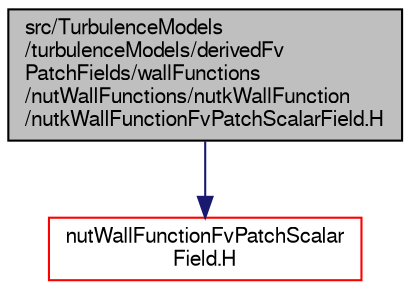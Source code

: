 digraph "src/TurbulenceModels/turbulenceModels/derivedFvPatchFields/wallFunctions/nutWallFunctions/nutkWallFunction/nutkWallFunctionFvPatchScalarField.H"
{
  bgcolor="transparent";
  edge [fontname="FreeSans",fontsize="10",labelfontname="FreeSans",labelfontsize="10"];
  node [fontname="FreeSans",fontsize="10",shape=record];
  Node1 [label="src/TurbulenceModels\l/turbulenceModels/derivedFv\lPatchFields/wallFunctions\l/nutWallFunctions/nutkWallFunction\l/nutkWallFunctionFvPatchScalarField.H",height=0.2,width=0.4,color="black", fillcolor="grey75", style="filled" fontcolor="black"];
  Node1 -> Node2 [color="midnightblue",fontsize="10",style="solid",fontname="FreeSans"];
  Node2 [label="nutWallFunctionFvPatchScalar\lField.H",height=0.2,width=0.4,color="red",URL="$a10130.html"];
}
